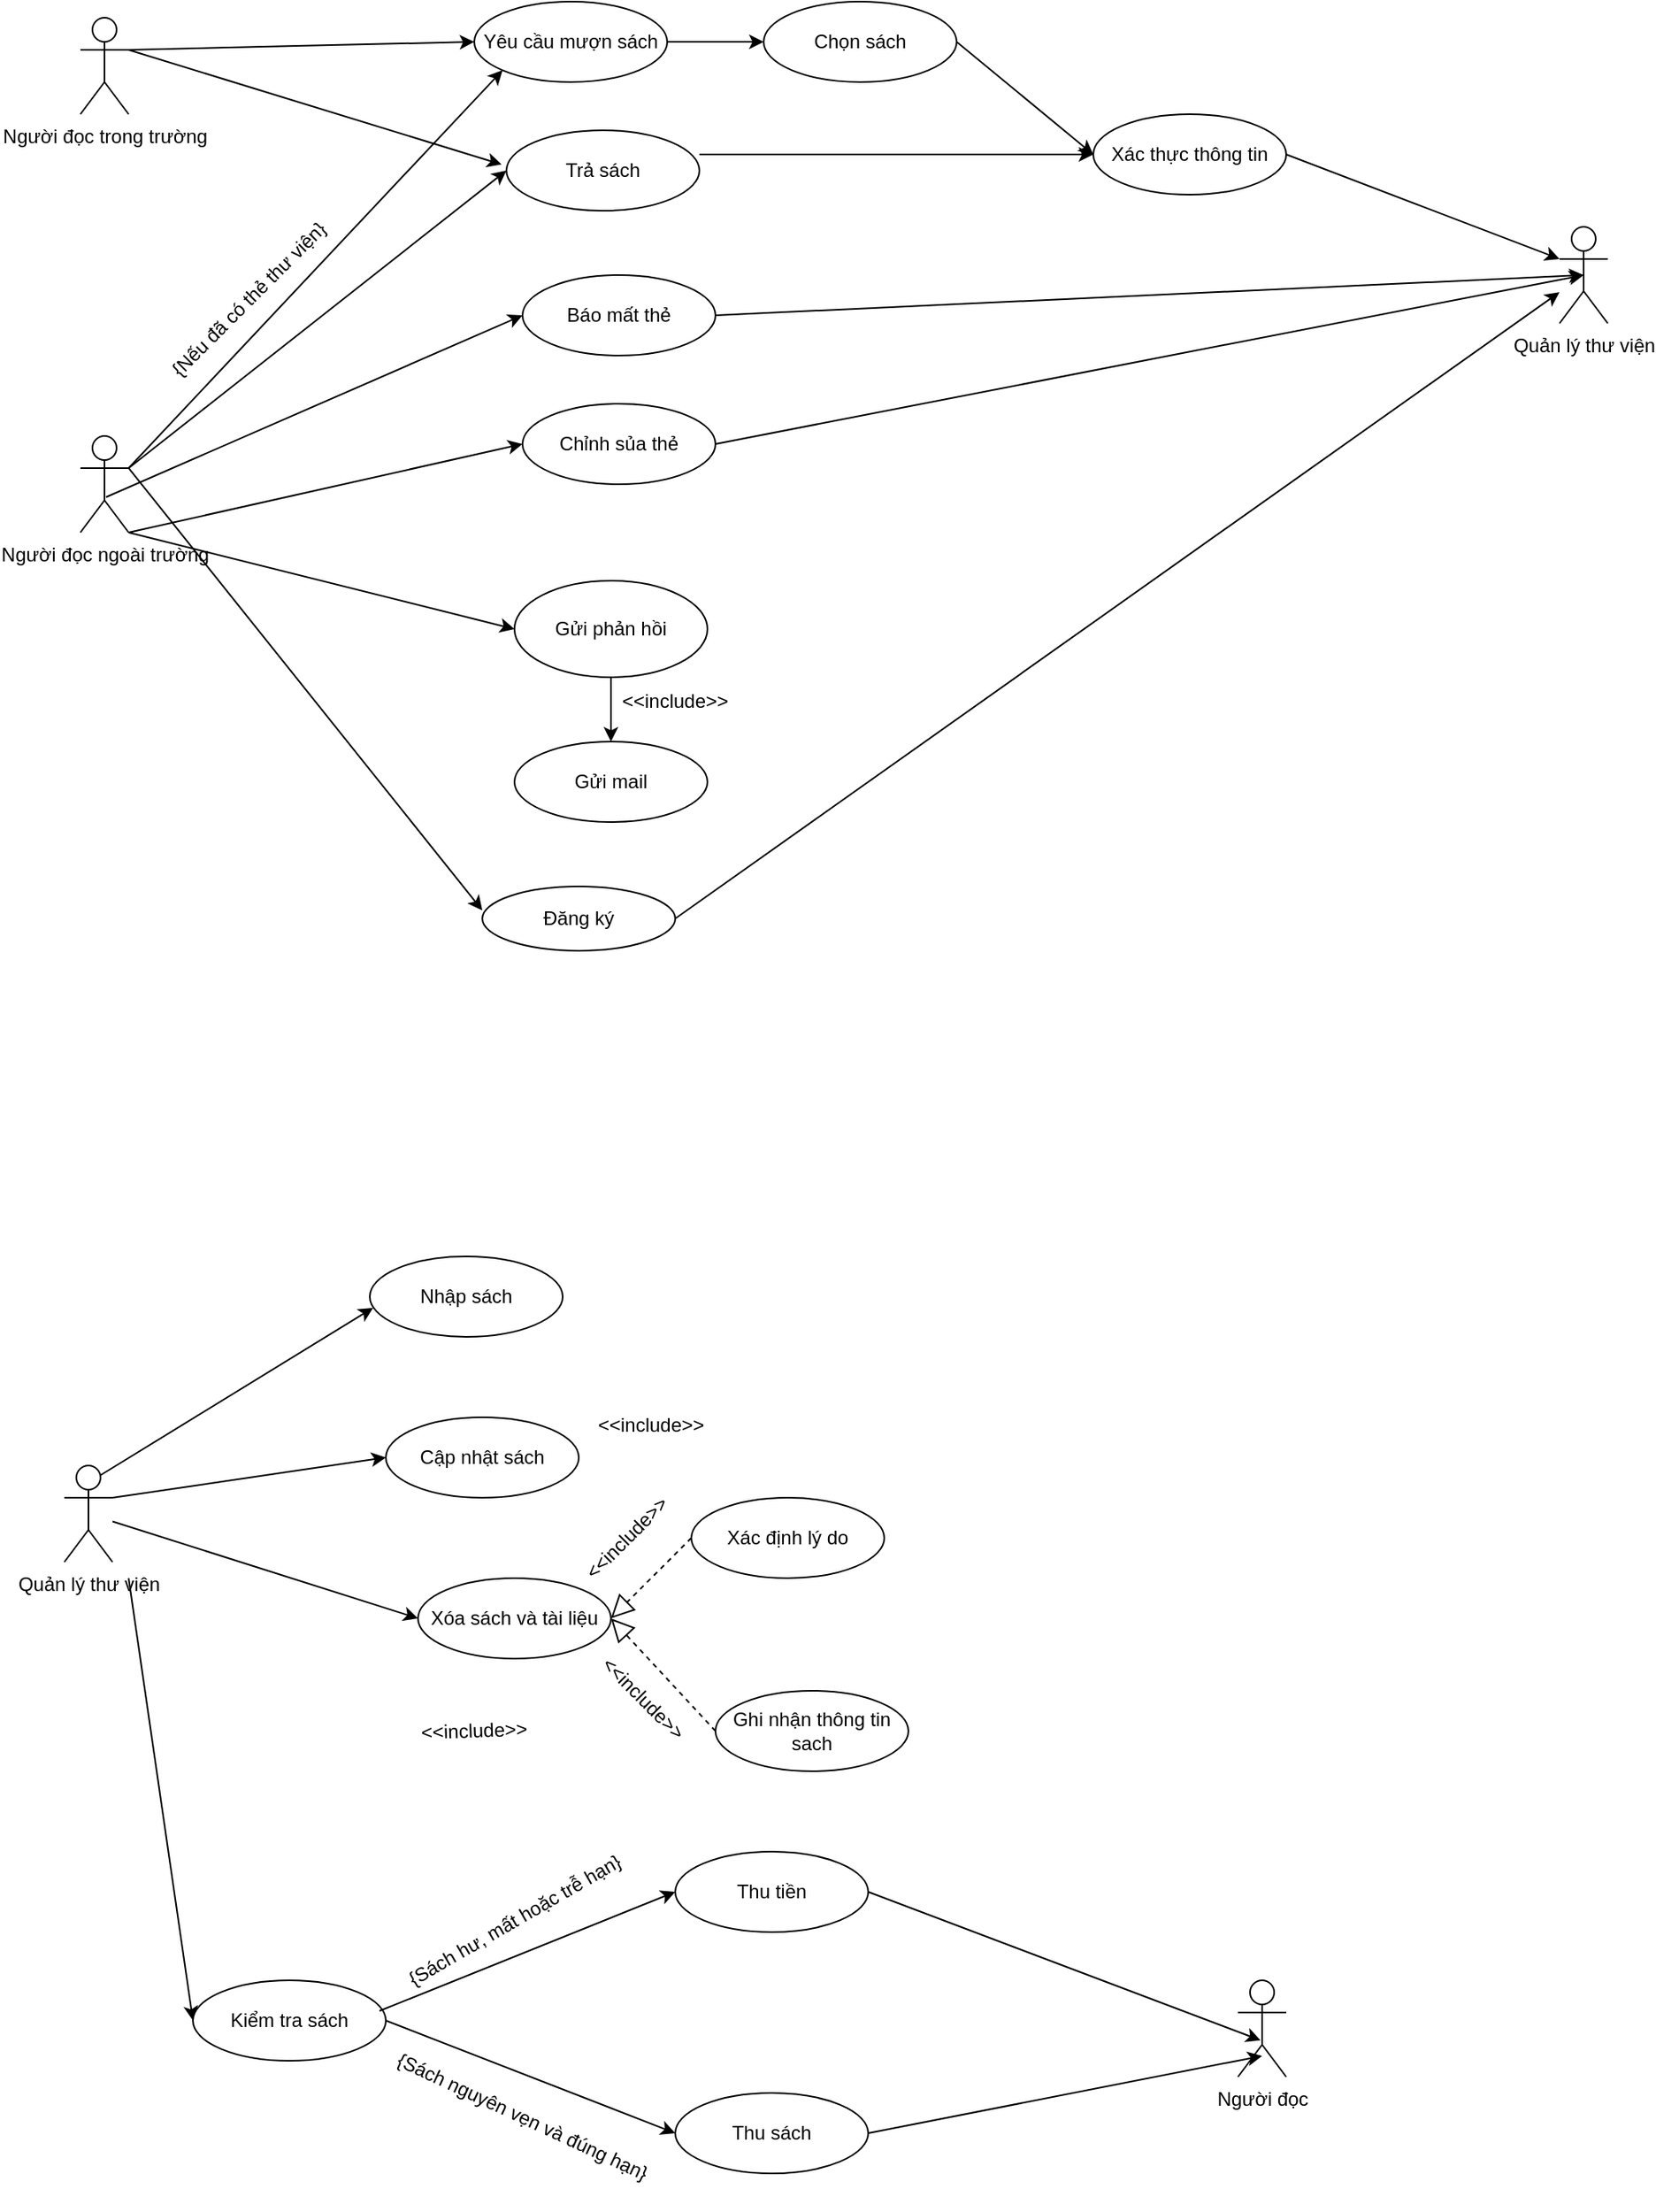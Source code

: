 <mxfile version="22.1.0" type="github">
  <diagram name="Page-1" id="CThevkXcVfSVk2Hkg_zm">
    <mxGraphModel dx="1386" dy="751" grid="1" gridSize="10" guides="1" tooltips="1" connect="1" arrows="1" fold="1" page="1" pageScale="1" pageWidth="1100" pageHeight="850" math="0" shadow="0">
      <root>
        <mxCell id="0" />
        <mxCell id="1" parent="0" />
        <mxCell id="GwhHAT8vdqStquLZt4F1-1" value="Người đọc trong trường" style="shape=umlActor;verticalLabelPosition=bottom;verticalAlign=top;html=1;" parent="1" vertex="1">
          <mxGeometry x="50" y="120" width="30" height="60" as="geometry" />
        </mxCell>
        <mxCell id="GwhHAT8vdqStquLZt4F1-3" value="Người đọc ngoài trường&lt;br&gt;" style="shape=umlActor;verticalLabelPosition=bottom;verticalAlign=top;html=1;" parent="1" vertex="1">
          <mxGeometry x="50" y="380" width="30" height="60" as="geometry" />
        </mxCell>
        <mxCell id="GwhHAT8vdqStquLZt4F1-9" value="Nhập sách" style="ellipse;whiteSpace=wrap;html=1;" parent="1" vertex="1">
          <mxGeometry x="230" y="890" width="120" height="50" as="geometry" />
        </mxCell>
        <mxCell id="GwhHAT8vdqStquLZt4F1-12" value="Xác thực thông tin&lt;br&gt;" style="ellipse;whiteSpace=wrap;html=1;" parent="1" vertex="1">
          <mxGeometry x="680" y="180" width="120" height="50" as="geometry" />
        </mxCell>
        <mxCell id="GwhHAT8vdqStquLZt4F1-13" value="Yêu cầu mượn sách" style="ellipse;whiteSpace=wrap;html=1;" parent="1" vertex="1">
          <mxGeometry x="295" y="110" width="120" height="50" as="geometry" />
        </mxCell>
        <mxCell id="GwhHAT8vdqStquLZt4F1-14" value="Đăng ký&lt;br&gt;" style="ellipse;whiteSpace=wrap;html=1;" parent="1" vertex="1">
          <mxGeometry x="300" y="660" width="120" height="40" as="geometry" />
        </mxCell>
        <mxCell id="GwhHAT8vdqStquLZt4F1-15" value="Trả sách&lt;br&gt;" style="ellipse;whiteSpace=wrap;html=1;" parent="1" vertex="1">
          <mxGeometry x="315" y="190" width="120" height="50" as="geometry" />
        </mxCell>
        <mxCell id="GwhHAT8vdqStquLZt4F1-16" value="Chọn sách" style="ellipse;whiteSpace=wrap;html=1;" parent="1" vertex="1">
          <mxGeometry x="475" y="110" width="120" height="50" as="geometry" />
        </mxCell>
        <mxCell id="GwhHAT8vdqStquLZt4F1-17" value="Chỉnh sủa thẻ" style="ellipse;whiteSpace=wrap;html=1;" parent="1" vertex="1">
          <mxGeometry x="325" y="360" width="120" height="50" as="geometry" />
        </mxCell>
        <mxCell id="GwhHAT8vdqStquLZt4F1-18" value="Báo mất thẻ&lt;br&gt;" style="ellipse;whiteSpace=wrap;html=1;" parent="1" vertex="1">
          <mxGeometry x="325" y="280" width="120" height="50" as="geometry" />
        </mxCell>
        <mxCell id="GwhHAT8vdqStquLZt4F1-23" value="Quản lý thư viện&lt;br&gt;" style="shape=umlActor;verticalLabelPosition=bottom;verticalAlign=top;html=1;" parent="1" vertex="1">
          <mxGeometry x="970" y="250" width="30" height="60" as="geometry" />
        </mxCell>
        <mxCell id="GwhHAT8vdqStquLZt4F1-29" value="{Nếu đã có thẻ thư viện}" style="text;html=1;strokeColor=none;fillColor=none;align=center;verticalAlign=middle;whiteSpace=wrap;rounded=0;rotation=-45;" parent="1" vertex="1">
          <mxGeometry x="80" y="280" width="150" height="30" as="geometry" />
        </mxCell>
        <mxCell id="GwhHAT8vdqStquLZt4F1-31" value="" style="endArrow=classic;html=1;rounded=0;exitX=1;exitY=0.333;exitDx=0;exitDy=0;exitPerimeter=0;entryX=0;entryY=0.372;entryDx=0;entryDy=0;entryPerimeter=0;" parent="1" source="GwhHAT8vdqStquLZt4F1-3" target="GwhHAT8vdqStquLZt4F1-14" edge="1">
          <mxGeometry width="50" height="50" relative="1" as="geometry">
            <mxPoint x="130" y="370" as="sourcePoint" />
            <mxPoint x="180" y="320" as="targetPoint" />
          </mxGeometry>
        </mxCell>
        <mxCell id="GwhHAT8vdqStquLZt4F1-32" value="" style="endArrow=classic;html=1;rounded=0;exitX=1;exitY=0.333;exitDx=0;exitDy=0;exitPerimeter=0;entryX=0;entryY=1;entryDx=0;entryDy=0;" parent="1" source="GwhHAT8vdqStquLZt4F1-3" target="GwhHAT8vdqStquLZt4F1-13" edge="1">
          <mxGeometry width="50" height="50" relative="1" as="geometry">
            <mxPoint x="90" y="410" as="sourcePoint" />
            <mxPoint x="210" y="640" as="targetPoint" />
          </mxGeometry>
        </mxCell>
        <mxCell id="GwhHAT8vdqStquLZt4F1-33" value="" style="endArrow=classic;html=1;rounded=0;exitX=1;exitY=0.333;exitDx=0;exitDy=0;exitPerimeter=0;entryX=0;entryY=0.5;entryDx=0;entryDy=0;" parent="1" source="GwhHAT8vdqStquLZt4F1-1" target="GwhHAT8vdqStquLZt4F1-13" edge="1">
          <mxGeometry width="50" height="50" relative="1" as="geometry">
            <mxPoint x="90" y="410" as="sourcePoint" />
            <mxPoint x="238" y="178" as="targetPoint" />
          </mxGeometry>
        </mxCell>
        <mxCell id="GwhHAT8vdqStquLZt4F1-35" value="" style="endArrow=classic;html=1;rounded=0;entryX=0;entryY=0.333;entryDx=0;entryDy=0;entryPerimeter=0;exitX=1;exitY=0.5;exitDx=0;exitDy=0;" parent="1" source="GwhHAT8vdqStquLZt4F1-12" target="GwhHAT8vdqStquLZt4F1-23" edge="1">
          <mxGeometry width="50" height="50" relative="1" as="geometry">
            <mxPoint x="520" y="410" as="sourcePoint" />
            <mxPoint x="570" y="360" as="targetPoint" />
          </mxGeometry>
        </mxCell>
        <mxCell id="GwhHAT8vdqStquLZt4F1-36" value="" style="endArrow=classic;html=1;rounded=0;exitX=1;exitY=0.333;exitDx=0;exitDy=0;exitPerimeter=0;entryX=0;entryY=0.5;entryDx=0;entryDy=0;" parent="1" source="GwhHAT8vdqStquLZt4F1-3" target="GwhHAT8vdqStquLZt4F1-15" edge="1">
          <mxGeometry width="50" height="50" relative="1" as="geometry">
            <mxPoint x="520" y="410" as="sourcePoint" />
            <mxPoint x="570" y="360" as="targetPoint" />
          </mxGeometry>
        </mxCell>
        <mxCell id="GwhHAT8vdqStquLZt4F1-39" value="" style="endArrow=classic;html=1;rounded=0;exitX=1;exitY=0.3;exitDx=0;exitDy=0;exitPerimeter=0;entryX=0;entryY=0.5;entryDx=0;entryDy=0;" parent="1" source="GwhHAT8vdqStquLZt4F1-15" target="GwhHAT8vdqStquLZt4F1-12" edge="1">
          <mxGeometry width="50" height="50" relative="1" as="geometry">
            <mxPoint x="455" y="370" as="sourcePoint" />
            <mxPoint x="605" y="310" as="targetPoint" />
          </mxGeometry>
        </mxCell>
        <mxCell id="GwhHAT8vdqStquLZt4F1-40" value="" style="endArrow=classic;html=1;rounded=0;exitX=1;exitY=0.5;exitDx=0;exitDy=0;" parent="1" source="GwhHAT8vdqStquLZt4F1-14" target="GwhHAT8vdqStquLZt4F1-23" edge="1">
          <mxGeometry width="50" height="50" relative="1" as="geometry">
            <mxPoint x="520" y="410" as="sourcePoint" />
            <mxPoint x="570" y="360" as="targetPoint" />
          </mxGeometry>
        </mxCell>
        <mxCell id="GwhHAT8vdqStquLZt4F1-41" value="" style="endArrow=classic;html=1;rounded=0;exitX=1;exitY=0.333;exitDx=0;exitDy=0;exitPerimeter=0;entryX=-0.025;entryY=0.425;entryDx=0;entryDy=0;entryPerimeter=0;" parent="1" source="GwhHAT8vdqStquLZt4F1-1" target="GwhHAT8vdqStquLZt4F1-15" edge="1">
          <mxGeometry width="50" height="50" relative="1" as="geometry">
            <mxPoint x="520" y="410" as="sourcePoint" />
            <mxPoint x="570" y="360" as="targetPoint" />
          </mxGeometry>
        </mxCell>
        <mxCell id="LSdpsTNp0pVtHRdQV1VZ-1" value="" style="endArrow=classic;html=1;rounded=0;entryX=0;entryY=0.5;entryDx=0;entryDy=0;exitX=1;exitY=0.5;exitDx=0;exitDy=0;" parent="1" source="GwhHAT8vdqStquLZt4F1-16" target="GwhHAT8vdqStquLZt4F1-12" edge="1">
          <mxGeometry width="50" height="50" relative="1" as="geometry">
            <mxPoint x="595" y="500" as="sourcePoint" />
            <mxPoint x="645" y="450" as="targetPoint" />
          </mxGeometry>
        </mxCell>
        <mxCell id="LSdpsTNp0pVtHRdQV1VZ-2" value="" style="endArrow=classic;html=1;rounded=0;entryX=0;entryY=0.5;entryDx=0;entryDy=0;exitX=1;exitY=0.5;exitDx=0;exitDy=0;" parent="1" source="GwhHAT8vdqStquLZt4F1-13" target="GwhHAT8vdqStquLZt4F1-16" edge="1">
          <mxGeometry width="50" height="50" relative="1" as="geometry">
            <mxPoint x="355" y="159.5" as="sourcePoint" />
            <mxPoint x="475" y="159.5" as="targetPoint" />
          </mxGeometry>
        </mxCell>
        <mxCell id="LSdpsTNp0pVtHRdQV1VZ-3" value="Gửi phản hồi" style="ellipse;whiteSpace=wrap;html=1;" parent="1" vertex="1">
          <mxGeometry x="320" y="470" width="120" height="60" as="geometry" />
        </mxCell>
        <mxCell id="LSdpsTNp0pVtHRdQV1VZ-4" value="Gửi mail" style="ellipse;whiteSpace=wrap;html=1;" parent="1" vertex="1">
          <mxGeometry x="320" y="570" width="120" height="50" as="geometry" />
        </mxCell>
        <mxCell id="LSdpsTNp0pVtHRdQV1VZ-5" value="" style="endArrow=classic;html=1;rounded=0;entryX=0.5;entryY=0;entryDx=0;entryDy=0;exitX=0.5;exitY=1;exitDx=0;exitDy=0;" parent="1" source="LSdpsTNp0pVtHRdQV1VZ-3" target="LSdpsTNp0pVtHRdQV1VZ-4" edge="1">
          <mxGeometry width="50" height="50" relative="1" as="geometry">
            <mxPoint x="610" y="420" as="sourcePoint" />
            <mxPoint x="660" y="370" as="targetPoint" />
          </mxGeometry>
        </mxCell>
        <mxCell id="LSdpsTNp0pVtHRdQV1VZ-6" value="" style="endArrow=classic;html=1;rounded=0;exitX=0.533;exitY=0.633;exitDx=0;exitDy=0;exitPerimeter=0;entryX=0;entryY=0.5;entryDx=0;entryDy=0;" parent="1" source="GwhHAT8vdqStquLZt4F1-3" target="GwhHAT8vdqStquLZt4F1-18" edge="1">
          <mxGeometry width="50" height="50" relative="1" as="geometry">
            <mxPoint x="520" y="490" as="sourcePoint" />
            <mxPoint x="570" y="440" as="targetPoint" />
          </mxGeometry>
        </mxCell>
        <mxCell id="LSdpsTNp0pVtHRdQV1VZ-7" value="" style="endArrow=classic;html=1;rounded=0;entryX=0;entryY=0.5;entryDx=0;entryDy=0;" parent="1" target="GwhHAT8vdqStquLZt4F1-17" edge="1">
          <mxGeometry width="50" height="50" relative="1" as="geometry">
            <mxPoint x="80" y="440" as="sourcePoint" />
            <mxPoint x="260" y="305" as="targetPoint" />
          </mxGeometry>
        </mxCell>
        <mxCell id="LSdpsTNp0pVtHRdQV1VZ-8" value="&amp;lt;&amp;lt;include&amp;gt;&amp;gt;" style="text;html=1;strokeColor=none;fillColor=none;align=center;verticalAlign=middle;whiteSpace=wrap;rounded=0;" parent="1" vertex="1">
          <mxGeometry x="390" y="530" width="60" height="30" as="geometry" />
        </mxCell>
        <mxCell id="LSdpsTNp0pVtHRdQV1VZ-9" value="" style="endArrow=classic;html=1;rounded=0;entryX=0.5;entryY=0.5;entryDx=0;entryDy=0;entryPerimeter=0;exitX=1;exitY=0.5;exitDx=0;exitDy=0;" parent="1" source="GwhHAT8vdqStquLZt4F1-18" target="GwhHAT8vdqStquLZt4F1-23" edge="1">
          <mxGeometry width="50" height="50" relative="1" as="geometry">
            <mxPoint x="470" y="310" as="sourcePoint" />
            <mxPoint x="700" y="345" as="targetPoint" />
          </mxGeometry>
        </mxCell>
        <mxCell id="LSdpsTNp0pVtHRdQV1VZ-10" value="" style="endArrow=classic;html=1;rounded=0;entryX=0.5;entryY=0.5;entryDx=0;entryDy=0;entryPerimeter=0;exitX=1;exitY=0.5;exitDx=0;exitDy=0;" parent="1" source="GwhHAT8vdqStquLZt4F1-17" target="GwhHAT8vdqStquLZt4F1-23" edge="1">
          <mxGeometry width="50" height="50" relative="1" as="geometry">
            <mxPoint x="380" y="305" as="sourcePoint" />
            <mxPoint x="995" y="290" as="targetPoint" />
          </mxGeometry>
        </mxCell>
        <mxCell id="LSdpsTNp0pVtHRdQV1VZ-16" value="" style="endArrow=classic;html=1;rounded=0;exitX=1;exitY=1;exitDx=0;exitDy=0;exitPerimeter=0;entryX=0;entryY=0.5;entryDx=0;entryDy=0;" parent="1" source="GwhHAT8vdqStquLZt4F1-3" target="LSdpsTNp0pVtHRdQV1VZ-3" edge="1">
          <mxGeometry width="50" height="50" relative="1" as="geometry">
            <mxPoint x="520" y="640" as="sourcePoint" />
            <mxPoint x="570" y="590" as="targetPoint" />
          </mxGeometry>
        </mxCell>
        <mxCell id="LSdpsTNp0pVtHRdQV1VZ-18" value="Quản lý thư viện&lt;br&gt;" style="shape=umlActor;verticalLabelPosition=bottom;verticalAlign=top;html=1;" parent="1" vertex="1">
          <mxGeometry x="40" y="1020" width="30" height="60" as="geometry" />
        </mxCell>
        <mxCell id="LSdpsTNp0pVtHRdQV1VZ-19" value="Cập nhật sách" style="ellipse;whiteSpace=wrap;html=1;" parent="1" vertex="1">
          <mxGeometry x="240" y="990" width="120" height="50" as="geometry" />
        </mxCell>
        <mxCell id="LSdpsTNp0pVtHRdQV1VZ-20" value="Xóa sách và tài liệu" style="ellipse;whiteSpace=wrap;html=1;" parent="1" vertex="1">
          <mxGeometry x="260" y="1090" width="120" height="50" as="geometry" />
        </mxCell>
        <mxCell id="LSdpsTNp0pVtHRdQV1VZ-23" value="Xác định lý do" style="ellipse;whiteSpace=wrap;html=1;" parent="1" vertex="1">
          <mxGeometry x="430" y="1040" width="120" height="50" as="geometry" />
        </mxCell>
        <mxCell id="LSdpsTNp0pVtHRdQV1VZ-24" value="Ghi nhận thông tin sach" style="ellipse;whiteSpace=wrap;html=1;" parent="1" vertex="1">
          <mxGeometry x="445" y="1160" width="120" height="50" as="geometry" />
        </mxCell>
        <mxCell id="LSdpsTNp0pVtHRdQV1VZ-26" value="" style="endArrow=block;dashed=1;endFill=0;endSize=12;html=1;rounded=0;entryX=1;entryY=0.5;entryDx=0;entryDy=0;exitX=0;exitY=0.5;exitDx=0;exitDy=0;" parent="1" source="LSdpsTNp0pVtHRdQV1VZ-24" target="LSdpsTNp0pVtHRdQV1VZ-20" edge="1">
          <mxGeometry width="160" relative="1" as="geometry">
            <mxPoint x="470" y="1200" as="sourcePoint" />
            <mxPoint x="630" y="1200" as="targetPoint" />
          </mxGeometry>
        </mxCell>
        <mxCell id="LSdpsTNp0pVtHRdQV1VZ-27" value="" style="endArrow=block;dashed=1;endFill=0;endSize=12;html=1;rounded=0;entryX=1;entryY=0.5;entryDx=0;entryDy=0;exitX=0;exitY=0.5;exitDx=0;exitDy=0;" parent="1" source="LSdpsTNp0pVtHRdQV1VZ-23" target="LSdpsTNp0pVtHRdQV1VZ-20" edge="1">
          <mxGeometry width="160" relative="1" as="geometry">
            <mxPoint x="440" y="1175" as="sourcePoint" />
            <mxPoint x="390" y="1125" as="targetPoint" />
          </mxGeometry>
        </mxCell>
        <mxCell id="LSdpsTNp0pVtHRdQV1VZ-28" value="" style="endArrow=classic;html=1;rounded=0;entryX=0;entryY=0.5;entryDx=0;entryDy=0;" parent="1" source="LSdpsTNp0pVtHRdQV1VZ-18" target="LSdpsTNp0pVtHRdQV1VZ-20" edge="1">
          <mxGeometry width="50" height="50" relative="1" as="geometry">
            <mxPoint x="520" y="1220" as="sourcePoint" />
            <mxPoint x="570" y="1170" as="targetPoint" />
          </mxGeometry>
        </mxCell>
        <mxCell id="LSdpsTNp0pVtHRdQV1VZ-29" value="&amp;lt;&amp;lt;include&amp;gt;&amp;gt;" style="text;html=1;strokeColor=none;fillColor=none;align=center;verticalAlign=middle;whiteSpace=wrap;rounded=0;" parent="1" vertex="1">
          <mxGeometry x="375" y="980" width="60" height="30" as="geometry" />
        </mxCell>
        <mxCell id="LSdpsTNp0pVtHRdQV1VZ-30" value="&amp;lt;&amp;lt;include&amp;gt;&amp;gt;" style="text;html=1;strokeColor=none;fillColor=none;align=center;verticalAlign=middle;whiteSpace=wrap;rounded=0;rotation=45;" parent="1" vertex="1">
          <mxGeometry x="370" y="1150" width="60" height="30" as="geometry" />
        </mxCell>
        <mxCell id="LSdpsTNp0pVtHRdQV1VZ-31" value="&amp;lt;&amp;lt;include&amp;gt;&amp;gt;" style="text;html=1;strokeColor=none;fillColor=none;align=center;verticalAlign=middle;whiteSpace=wrap;rounded=0;rotation=-45;" parent="1" vertex="1">
          <mxGeometry x="360" y="1050" width="60" height="30" as="geometry" />
        </mxCell>
        <mxCell id="LSdpsTNp0pVtHRdQV1VZ-33" value="" style="endArrow=classic;html=1;rounded=0;exitX=1;exitY=1;exitDx=0;exitDy=0;exitPerimeter=0;entryX=0;entryY=0.5;entryDx=0;entryDy=0;" parent="1" target="LSdpsTNp0pVtHRdQV1VZ-38" edge="1">
          <mxGeometry width="50" height="50" relative="1" as="geometry">
            <mxPoint x="80" y="1090" as="sourcePoint" />
            <mxPoint x="240" y="1215" as="targetPoint" />
          </mxGeometry>
        </mxCell>
        <mxCell id="LSdpsTNp0pVtHRdQV1VZ-34" value="" style="endArrow=classic;html=1;rounded=0;entryX=0;entryY=0.5;entryDx=0;entryDy=0;exitX=1;exitY=0.333;exitDx=0;exitDy=0;exitPerimeter=0;" parent="1" source="LSdpsTNp0pVtHRdQV1VZ-18" target="LSdpsTNp0pVtHRdQV1VZ-19" edge="1">
          <mxGeometry width="50" height="50" relative="1" as="geometry">
            <mxPoint x="80" y="1065" as="sourcePoint" />
            <mxPoint x="270" y="1125" as="targetPoint" />
          </mxGeometry>
        </mxCell>
        <mxCell id="LSdpsTNp0pVtHRdQV1VZ-35" value="" style="endArrow=classic;html=1;rounded=0;entryX=0.017;entryY=0.64;entryDx=0;entryDy=0;exitX=0.75;exitY=0.1;exitDx=0;exitDy=0;exitPerimeter=0;entryPerimeter=0;" parent="1" source="LSdpsTNp0pVtHRdQV1VZ-18" target="GwhHAT8vdqStquLZt4F1-9" edge="1">
          <mxGeometry width="50" height="50" relative="1" as="geometry">
            <mxPoint x="80" y="1050" as="sourcePoint" />
            <mxPoint x="240" y="1035" as="targetPoint" />
          </mxGeometry>
        </mxCell>
        <mxCell id="LSdpsTNp0pVtHRdQV1VZ-38" value="Kiểm tra sách" style="ellipse;whiteSpace=wrap;html=1;" parent="1" vertex="1">
          <mxGeometry x="120" y="1340" width="120" height="50" as="geometry" />
        </mxCell>
        <mxCell id="9his-gwyOrUeTBy2ExzK-1" value="Người đọc&lt;br&gt;" style="shape=umlActor;verticalLabelPosition=bottom;verticalAlign=top;html=1;" vertex="1" parent="1">
          <mxGeometry x="770" y="1340" width="30" height="60" as="geometry" />
        </mxCell>
        <mxCell id="9his-gwyOrUeTBy2ExzK-3" value="&amp;lt;&amp;lt;include&amp;gt;&amp;gt;" style="text;html=1;strokeColor=none;fillColor=none;align=center;verticalAlign=middle;whiteSpace=wrap;rounded=0;rotation=-2;" vertex="1" parent="1">
          <mxGeometry x="265" y="1170" width="60" height="30" as="geometry" />
        </mxCell>
        <mxCell id="9his-gwyOrUeTBy2ExzK-4" value="" style="endArrow=classic;html=1;rounded=0;entryX=0.467;entryY=0.621;entryDx=0;entryDy=0;entryPerimeter=0;exitX=1;exitY=0.5;exitDx=0;exitDy=0;" edge="1" parent="1" source="9his-gwyOrUeTBy2ExzK-8" target="9his-gwyOrUeTBy2ExzK-1">
          <mxGeometry width="50" height="50" relative="1" as="geometry">
            <mxPoint x="550" y="1267" as="sourcePoint" />
            <mxPoint x="570" y="1140" as="targetPoint" />
          </mxGeometry>
        </mxCell>
        <mxCell id="9his-gwyOrUeTBy2ExzK-8" value="Thu tiền" style="ellipse;whiteSpace=wrap;html=1;" vertex="1" parent="1">
          <mxGeometry x="420" y="1260" width="120" height="50" as="geometry" />
        </mxCell>
        <mxCell id="9his-gwyOrUeTBy2ExzK-9" value="Thu sách" style="ellipse;whiteSpace=wrap;html=1;" vertex="1" parent="1">
          <mxGeometry x="420" y="1410" width="120" height="50" as="geometry" />
        </mxCell>
        <mxCell id="9his-gwyOrUeTBy2ExzK-10" value="" style="endArrow=classic;html=1;rounded=0;entryX=0.5;entryY=0.783;entryDx=0;entryDy=0;entryPerimeter=0;exitX=1;exitY=0.5;exitDx=0;exitDy=0;" edge="1" parent="1" source="9his-gwyOrUeTBy2ExzK-9" target="9his-gwyOrUeTBy2ExzK-1">
          <mxGeometry width="50" height="50" relative="1" as="geometry">
            <mxPoint x="550" y="1295" as="sourcePoint" />
            <mxPoint x="794" y="1387" as="targetPoint" />
          </mxGeometry>
        </mxCell>
        <mxCell id="9his-gwyOrUeTBy2ExzK-11" value="" style="endArrow=classic;html=1;rounded=0;exitX=0.967;exitY=0.38;exitDx=0;exitDy=0;exitPerimeter=0;entryX=0;entryY=0.5;entryDx=0;entryDy=0;" edge="1" parent="1" source="LSdpsTNp0pVtHRdQV1VZ-38" target="9his-gwyOrUeTBy2ExzK-8">
          <mxGeometry width="50" height="50" relative="1" as="geometry">
            <mxPoint x="520" y="1360" as="sourcePoint" />
            <mxPoint x="570" y="1310" as="targetPoint" />
          </mxGeometry>
        </mxCell>
        <mxCell id="9his-gwyOrUeTBy2ExzK-12" value="" style="endArrow=classic;html=1;rounded=0;exitX=1;exitY=0.5;exitDx=0;exitDy=0;entryX=0;entryY=0.5;entryDx=0;entryDy=0;" edge="1" parent="1" source="LSdpsTNp0pVtHRdQV1VZ-38" target="9his-gwyOrUeTBy2ExzK-9">
          <mxGeometry width="50" height="50" relative="1" as="geometry">
            <mxPoint x="246" y="1369" as="sourcePoint" />
            <mxPoint x="430" y="1295" as="targetPoint" />
          </mxGeometry>
        </mxCell>
        <mxCell id="9his-gwyOrUeTBy2ExzK-13" value="{Sách hư, mất hoặc trễ hạn}" style="text;html=1;strokeColor=none;fillColor=none;align=center;verticalAlign=middle;whiteSpace=wrap;rounded=0;rotation=-30;" vertex="1" parent="1">
          <mxGeometry x="237.55" y="1288.07" width="164.91" height="30" as="geometry" />
        </mxCell>
        <mxCell id="9his-gwyOrUeTBy2ExzK-14" value="{Sách nguyên vẹn và đúng hạn}&lt;br&gt;" style="text;html=1;strokeColor=none;fillColor=none;align=center;verticalAlign=middle;whiteSpace=wrap;rounded=0;rotation=25;" vertex="1" parent="1">
          <mxGeometry x="220" y="1410" width="210" height="30" as="geometry" />
        </mxCell>
      </root>
    </mxGraphModel>
  </diagram>
</mxfile>
